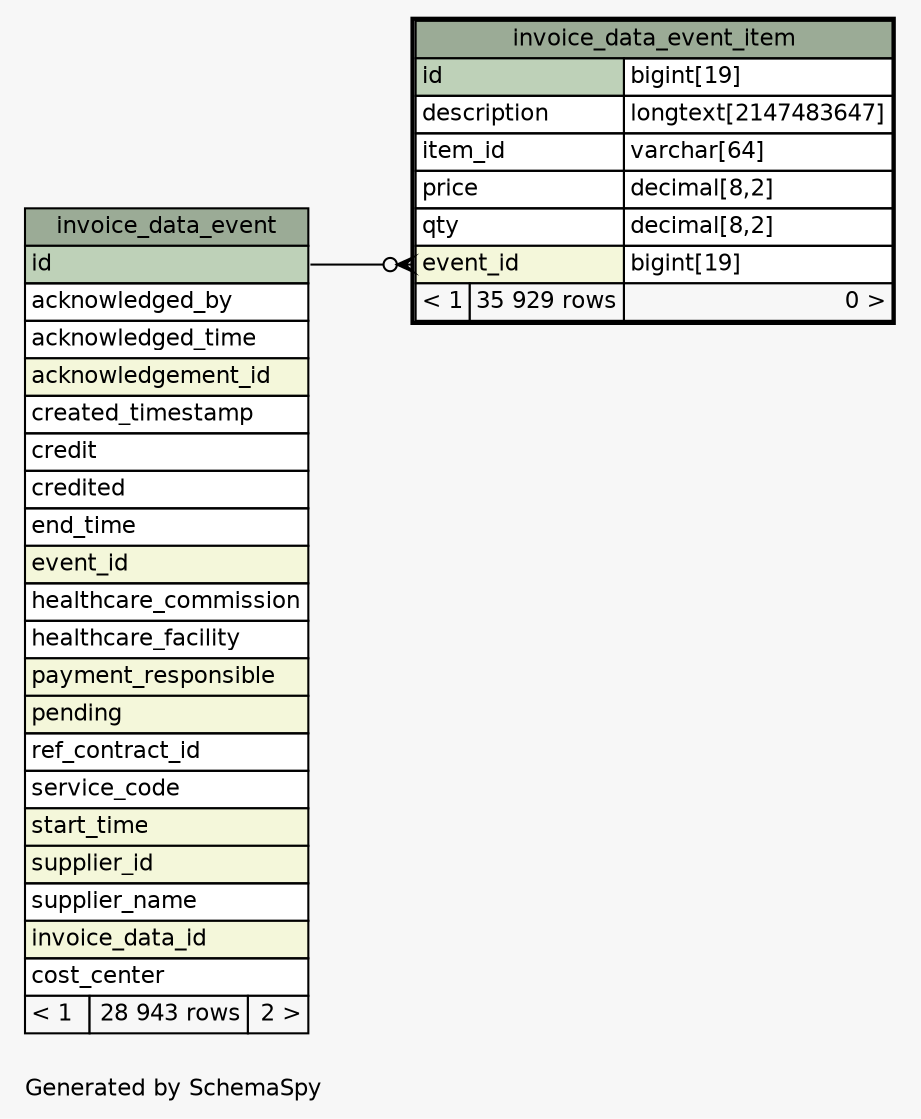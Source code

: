 // dot 2.38.0 on Windows 8.1 6.3
// SchemaSpy rev 590
digraph "oneDegreeRelationshipsDiagram" {
  graph [
    rankdir="RL"
    bgcolor="#f7f7f7"
    label="\nGenerated by SchemaSpy"
    labeljust="l"
    nodesep="0.18"
    ranksep="0.46"
    fontname="Helvetica"
    fontsize="11"
  ];
  node [
    fontname="Helvetica"
    fontsize="11"
    shape="plaintext"
  ];
  edge [
    arrowsize="0.8"
  ];
  "invoice_data_event_item":"event_id":w -> "invoice_data_event":"id":e [arrowhead=none dir=back arrowtail=crowodot];
  "invoice_data_event" [
    label=<
    <TABLE BORDER="0" CELLBORDER="1" CELLSPACING="0" BGCOLOR="#ffffff">
      <TR><TD COLSPAN="3" BGCOLOR="#9bab96" ALIGN="CENTER">invoice_data_event</TD></TR>
      <TR><TD PORT="id" COLSPAN="3" BGCOLOR="#bed1b8" ALIGN="LEFT">id</TD></TR>
      <TR><TD PORT="acknowledged_by" COLSPAN="3" ALIGN="LEFT">acknowledged_by</TD></TR>
      <TR><TD PORT="acknowledged_time" COLSPAN="3" ALIGN="LEFT">acknowledged_time</TD></TR>
      <TR><TD PORT="acknowledgement_id" COLSPAN="3" BGCOLOR="#f4f7da" ALIGN="LEFT">acknowledgement_id</TD></TR>
      <TR><TD PORT="created_timestamp" COLSPAN="3" ALIGN="LEFT">created_timestamp</TD></TR>
      <TR><TD PORT="credit" COLSPAN="3" ALIGN="LEFT">credit</TD></TR>
      <TR><TD PORT="credited" COLSPAN="3" ALIGN="LEFT">credited</TD></TR>
      <TR><TD PORT="end_time" COLSPAN="3" ALIGN="LEFT">end_time</TD></TR>
      <TR><TD PORT="event_id" COLSPAN="3" BGCOLOR="#f4f7da" ALIGN="LEFT">event_id</TD></TR>
      <TR><TD PORT="healthcare_commission" COLSPAN="3" ALIGN="LEFT">healthcare_commission</TD></TR>
      <TR><TD PORT="healthcare_facility" COLSPAN="3" ALIGN="LEFT">healthcare_facility</TD></TR>
      <TR><TD PORT="payment_responsible" COLSPAN="3" BGCOLOR="#f4f7da" ALIGN="LEFT">payment_responsible</TD></TR>
      <TR><TD PORT="pending" COLSPAN="3" BGCOLOR="#f4f7da" ALIGN="LEFT">pending</TD></TR>
      <TR><TD PORT="ref_contract_id" COLSPAN="3" ALIGN="LEFT">ref_contract_id</TD></TR>
      <TR><TD PORT="service_code" COLSPAN="3" ALIGN="LEFT">service_code</TD></TR>
      <TR><TD PORT="start_time" COLSPAN="3" BGCOLOR="#f4f7da" ALIGN="LEFT">start_time</TD></TR>
      <TR><TD PORT="supplier_id" COLSPAN="3" BGCOLOR="#f4f7da" ALIGN="LEFT">supplier_id</TD></TR>
      <TR><TD PORT="supplier_name" COLSPAN="3" ALIGN="LEFT">supplier_name</TD></TR>
      <TR><TD PORT="invoice_data_id" COLSPAN="3" BGCOLOR="#f4f7da" ALIGN="LEFT">invoice_data_id</TD></TR>
      <TR><TD PORT="cost_center" COLSPAN="3" ALIGN="LEFT">cost_center</TD></TR>
      <TR><TD ALIGN="LEFT" BGCOLOR="#f7f7f7">&lt; 1</TD><TD ALIGN="RIGHT" BGCOLOR="#f7f7f7">28 943 rows</TD><TD ALIGN="RIGHT" BGCOLOR="#f7f7f7">2 &gt;</TD></TR>
    </TABLE>>
    URL="invoice_data_event.html"
    tooltip="invoice_data_event"
  ];
  "invoice_data_event_item" [
    label=<
    <TABLE BORDER="2" CELLBORDER="1" CELLSPACING="0" BGCOLOR="#ffffff">
      <TR><TD COLSPAN="3" BGCOLOR="#9bab96" ALIGN="CENTER">invoice_data_event_item</TD></TR>
      <TR><TD PORT="id" COLSPAN="2" BGCOLOR="#bed1b8" ALIGN="LEFT">id</TD><TD PORT="id.type" ALIGN="LEFT">bigint[19]</TD></TR>
      <TR><TD PORT="description" COLSPAN="2" ALIGN="LEFT">description</TD><TD PORT="description.type" ALIGN="LEFT">longtext[2147483647]</TD></TR>
      <TR><TD PORT="item_id" COLSPAN="2" ALIGN="LEFT">item_id</TD><TD PORT="item_id.type" ALIGN="LEFT">varchar[64]</TD></TR>
      <TR><TD PORT="price" COLSPAN="2" ALIGN="LEFT">price</TD><TD PORT="price.type" ALIGN="LEFT">decimal[8,2]</TD></TR>
      <TR><TD PORT="qty" COLSPAN="2" ALIGN="LEFT">qty</TD><TD PORT="qty.type" ALIGN="LEFT">decimal[8,2]</TD></TR>
      <TR><TD PORT="event_id" COLSPAN="2" BGCOLOR="#f4f7da" ALIGN="LEFT">event_id</TD><TD PORT="event_id.type" ALIGN="LEFT">bigint[19]</TD></TR>
      <TR><TD ALIGN="LEFT" BGCOLOR="#f7f7f7">&lt; 1</TD><TD ALIGN="RIGHT" BGCOLOR="#f7f7f7">35 929 rows</TD><TD ALIGN="RIGHT" BGCOLOR="#f7f7f7">0 &gt;</TD></TR>
    </TABLE>>
    URL="invoice_data_event_item.html"
    tooltip="invoice_data_event_item"
  ];
}
